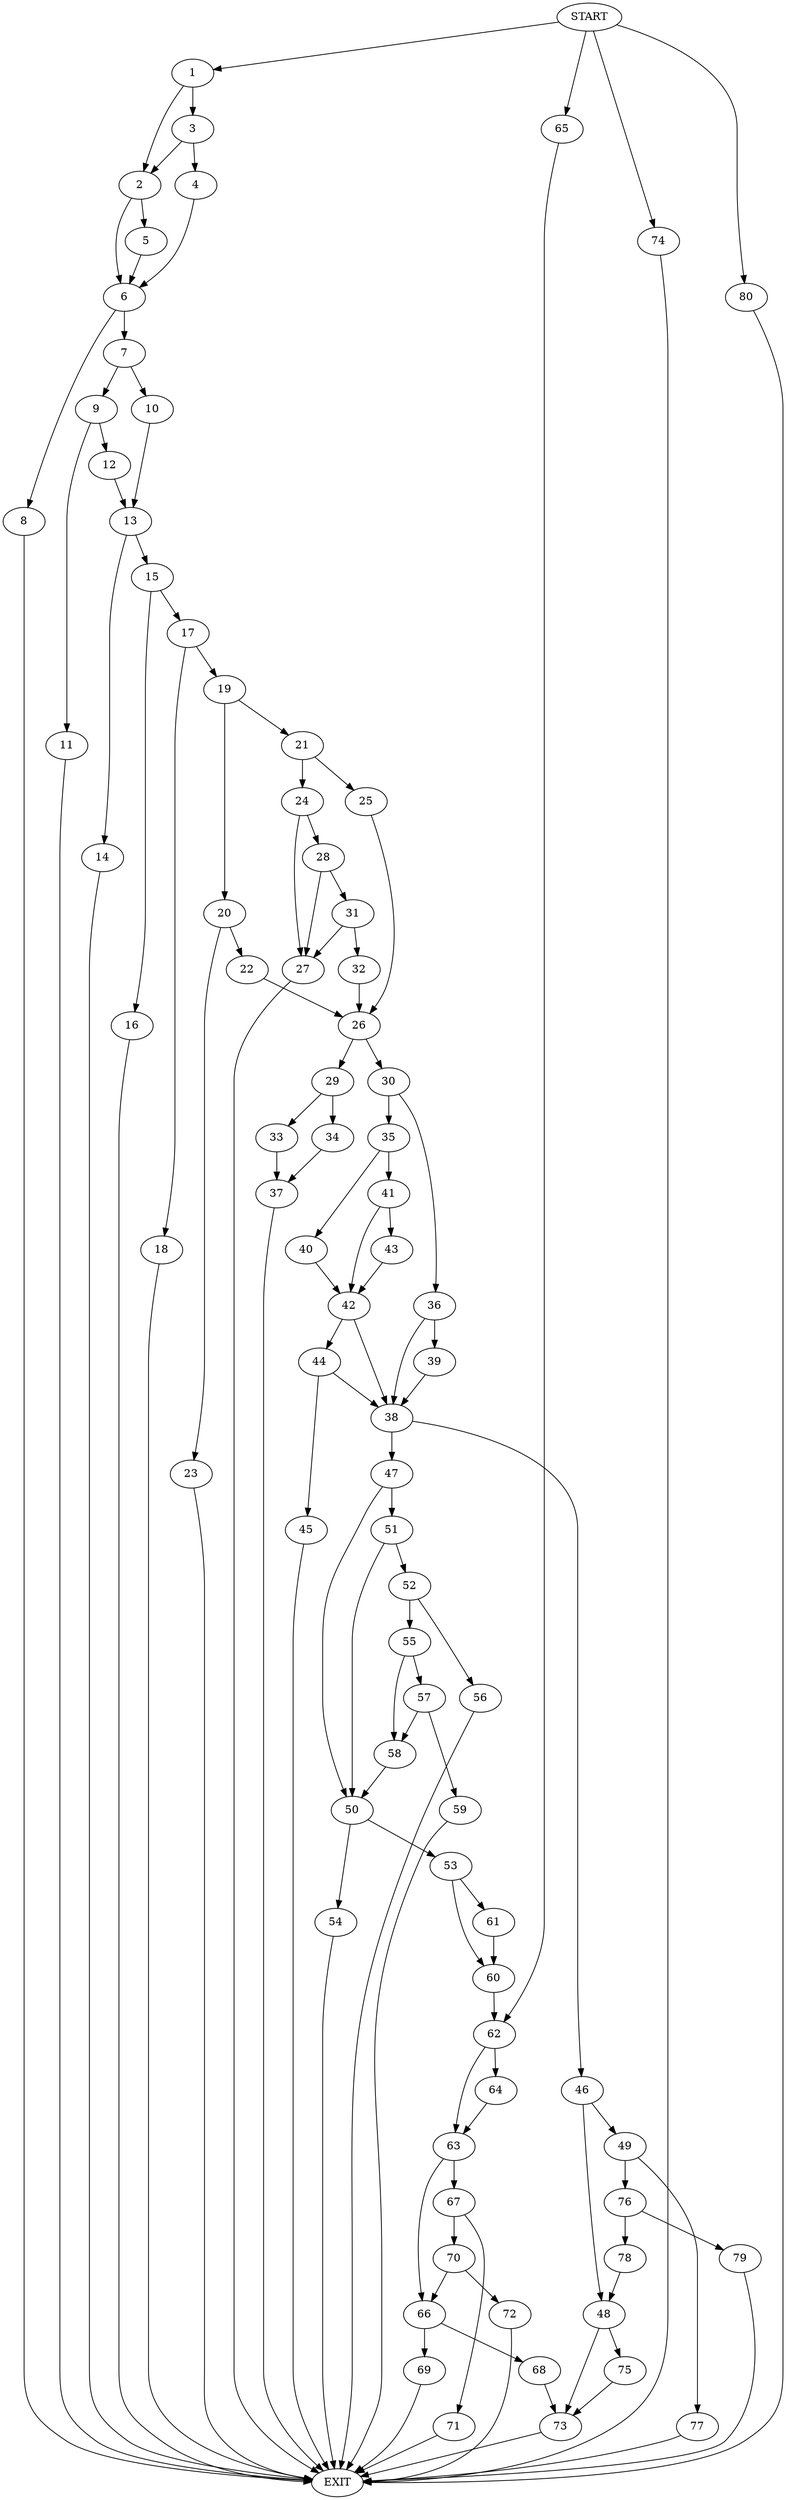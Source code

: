 digraph {
0 [label="START"]
81 [label="EXIT"]
0 -> 1
1 -> 2
1 -> 3
3 -> 2
3 -> 4
2 -> 5
2 -> 6
4 -> 6
6 -> 7
6 -> 8
5 -> 6
8 -> 81
7 -> 9
7 -> 10
9 -> 11
9 -> 12
10 -> 13
13 -> 14
13 -> 15
12 -> 13
11 -> 81
14 -> 81
15 -> 16
15 -> 17
17 -> 18
17 -> 19
16 -> 81
19 -> 20
19 -> 21
18 -> 81
20 -> 22
20 -> 23
21 -> 24
21 -> 25
25 -> 26
24 -> 27
24 -> 28
26 -> 29
26 -> 30
27 -> 81
28 -> 27
28 -> 31
31 -> 27
31 -> 32
32 -> 26
22 -> 26
23 -> 81
29 -> 33
29 -> 34
30 -> 35
30 -> 36
33 -> 37
34 -> 37
37 -> 81
36 -> 38
36 -> 39
35 -> 40
35 -> 41
40 -> 42
41 -> 42
41 -> 43
42 -> 38
42 -> 44
43 -> 42
44 -> 38
44 -> 45
38 -> 46
38 -> 47
45 -> 81
39 -> 38
46 -> 48
46 -> 49
47 -> 50
47 -> 51
51 -> 52
51 -> 50
50 -> 53
50 -> 54
52 -> 55
52 -> 56
55 -> 57
55 -> 58
56 -> 81
57 -> 59
57 -> 58
58 -> 50
59 -> 81
54 -> 81
53 -> 60
53 -> 61
60 -> 62
61 -> 60
62 -> 63
62 -> 64
0 -> 65
65 -> 62
63 -> 66
63 -> 67
64 -> 63
66 -> 68
66 -> 69
67 -> 70
67 -> 71
70 -> 66
70 -> 72
71 -> 81
72 -> 81
69 -> 81
68 -> 73
0 -> 74
74 -> 81
73 -> 81
48 -> 75
48 -> 73
49 -> 76
49 -> 77
77 -> 81
76 -> 78
76 -> 79
78 -> 48
79 -> 81
75 -> 73
0 -> 80
80 -> 81
}

